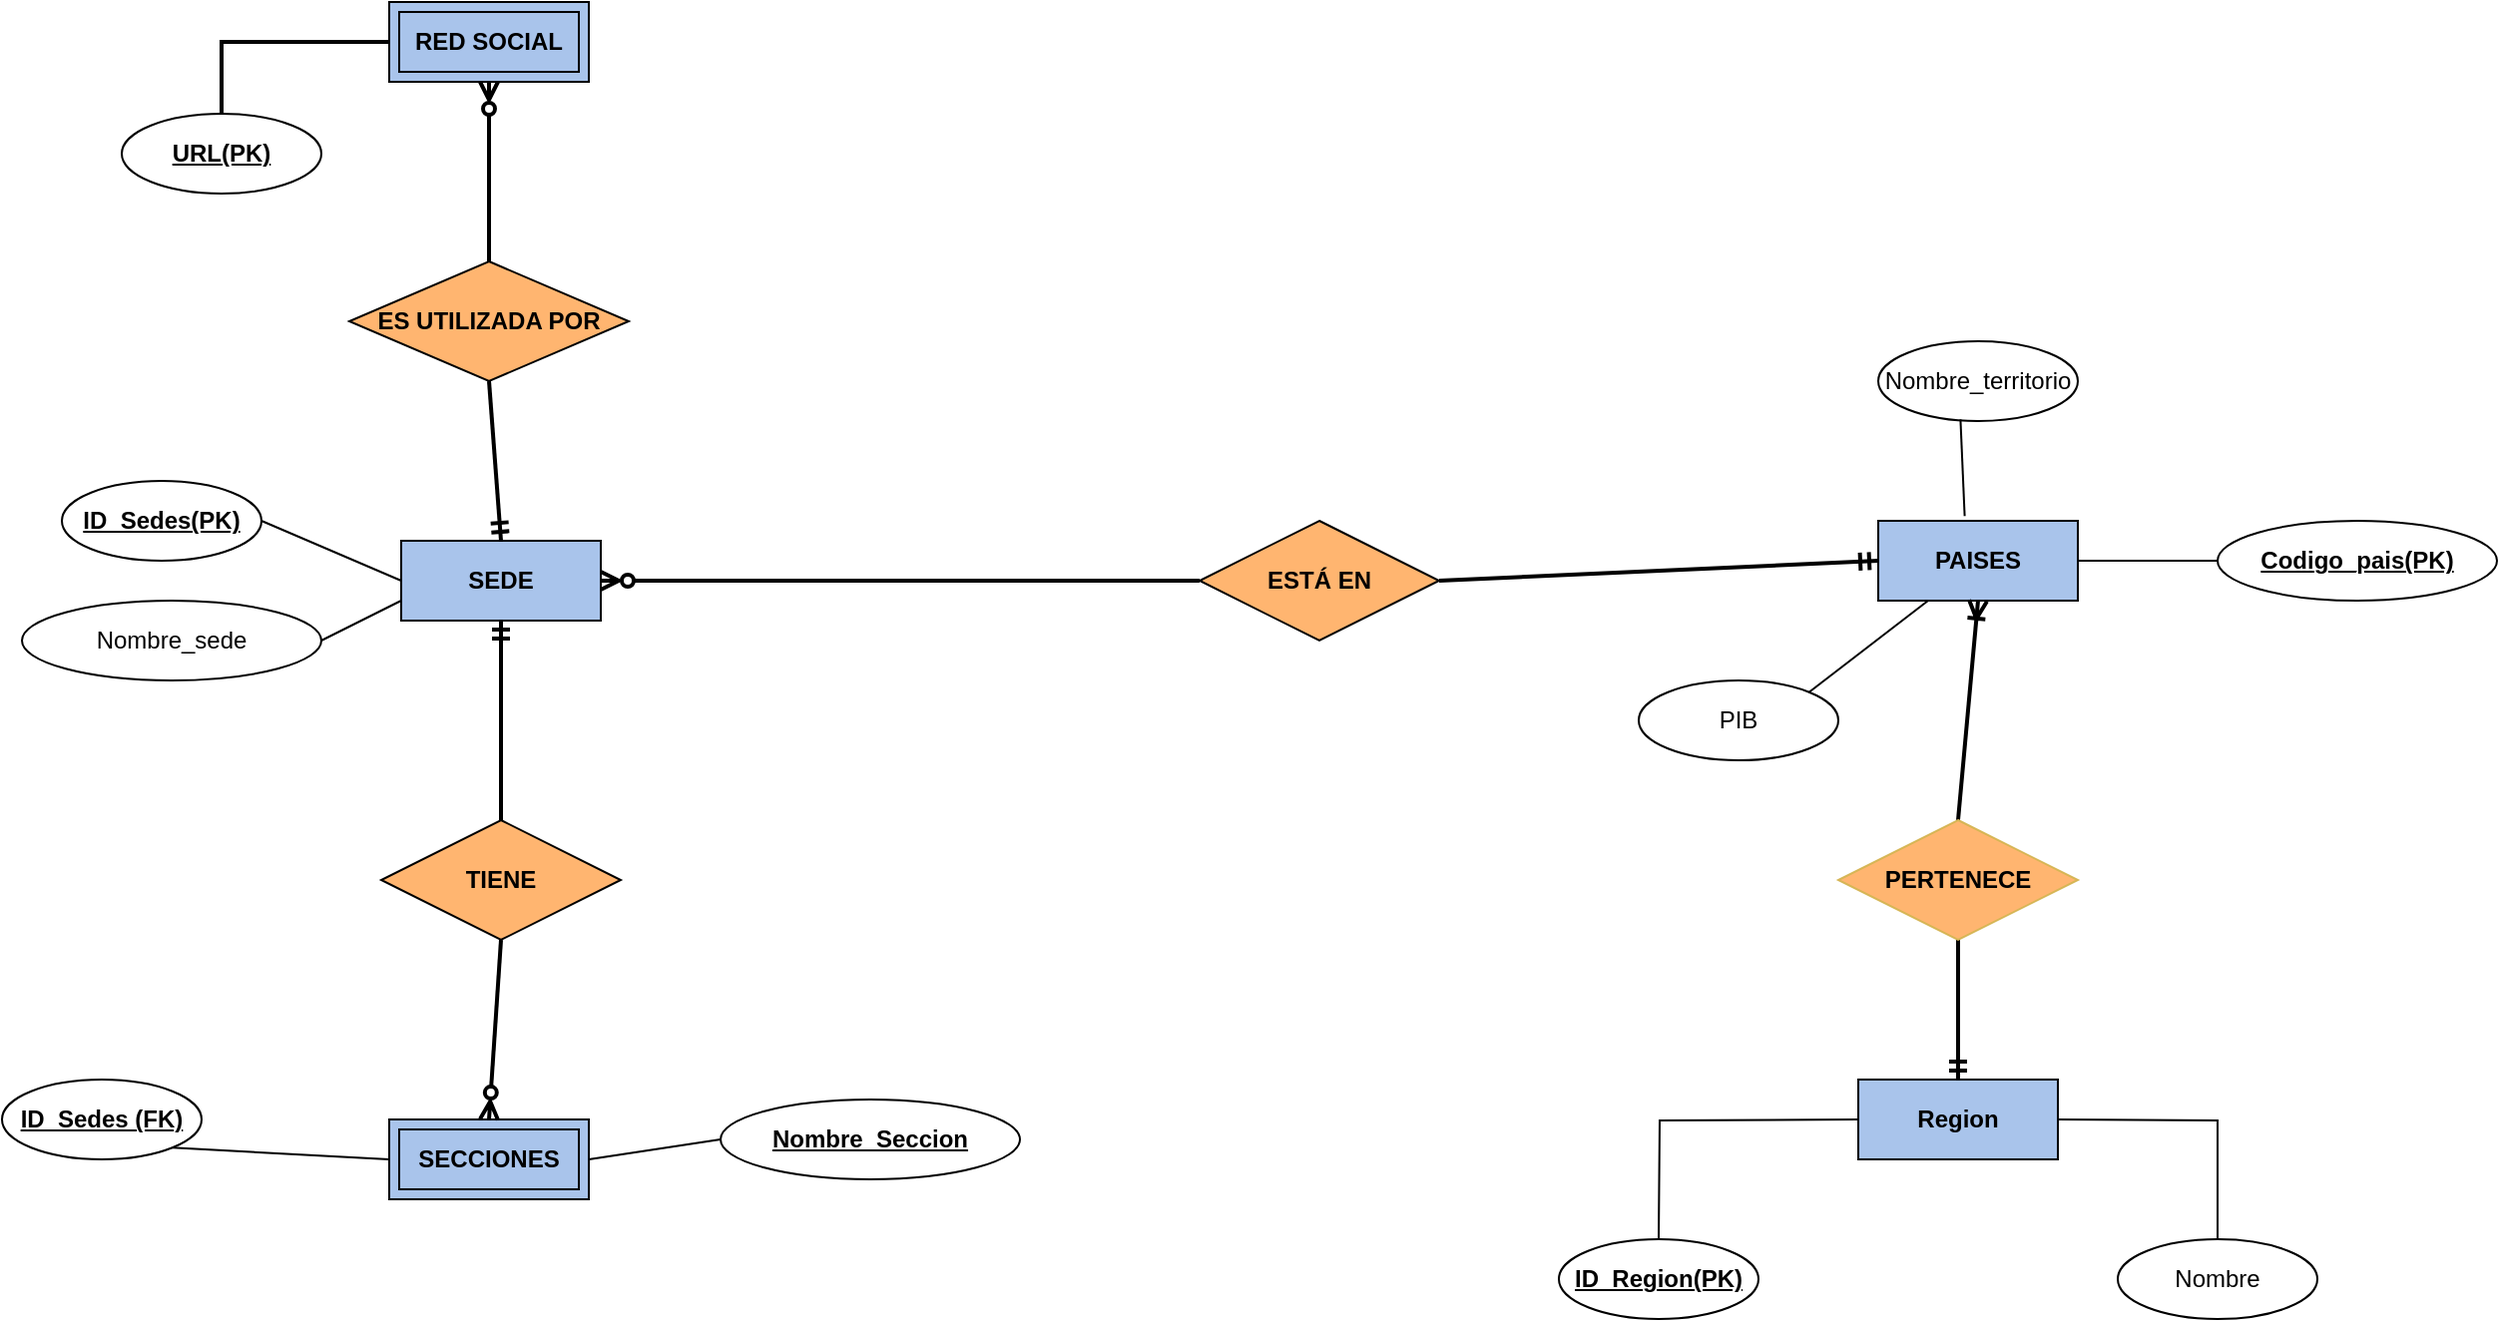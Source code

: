 <mxfile version="23.1.5" type="device">
  <diagram name="Página-1" id="3hHufM-FNqg1YWVWZAnr">
    <mxGraphModel dx="1776" dy="1570" grid="1" gridSize="10" guides="1" tooltips="1" connect="1" arrows="1" fold="1" page="1" pageScale="1" pageWidth="827" pageHeight="1169" math="0" shadow="0">
      <root>
        <mxCell id="0" />
        <mxCell id="1" parent="0" />
        <mxCell id="jVra7vX5_g9JPuBn6rs2-4" style="rounded=0;orthogonalLoop=1;jettySize=auto;html=1;exitX=0.25;exitY=1;exitDx=0;exitDy=0;entryX=1;entryY=0;entryDx=0;entryDy=0;endArrow=none;endFill=0;" parent="1" source="we_YAr6GqCYZWqf67xZB-1" target="we_YAr6GqCYZWqf67xZB-3" edge="1">
          <mxGeometry relative="1" as="geometry" />
        </mxCell>
        <mxCell id="jVra7vX5_g9JPuBn6rs2-32" style="rounded=0;orthogonalLoop=1;jettySize=auto;html=1;exitX=0.5;exitY=1;exitDx=0;exitDy=0;entryX=0.5;entryY=0;entryDx=0;entryDy=0;startArrow=none;startFill=0;strokeWidth=2;endArrow=ERmandOne;endFill=0;" parent="1" source="jVra7vX5_g9JPuBn6rs2-26" edge="1">
          <mxGeometry relative="1" as="geometry">
            <mxPoint x="520" y="-140" as="targetPoint" />
          </mxGeometry>
        </mxCell>
        <mxCell id="jVra7vX5_g9JPuBn6rs2-43" style="edgeStyle=orthogonalEdgeStyle;rounded=0;orthogonalLoop=1;jettySize=auto;html=1;exitX=1;exitY=0.5;exitDx=0;exitDy=0;entryX=0;entryY=0.5;entryDx=0;entryDy=0;endArrow=none;endFill=0;" parent="1" source="we_YAr6GqCYZWqf67xZB-1" target="we_YAr6GqCYZWqf67xZB-9" edge="1">
          <mxGeometry relative="1" as="geometry" />
        </mxCell>
        <mxCell id="we_YAr6GqCYZWqf67xZB-1" value="PAISES" style="whiteSpace=wrap;html=1;align=center;fillColor=#A9C4EB;fontStyle=1" parent="1" vertex="1">
          <mxGeometry x="480" y="-420" width="100" height="40" as="geometry" />
        </mxCell>
        <mxCell id="jVra7vX5_g9JPuBn6rs2-33" style="edgeStyle=orthogonalEdgeStyle;rounded=0;orthogonalLoop=1;jettySize=auto;html=1;exitX=0.5;exitY=1;exitDx=0;exitDy=0;entryX=0.5;entryY=0;entryDx=0;entryDy=0;endArrow=none;endFill=0;startArrow=ERmandOne;startFill=0;strokeWidth=2;" parent="1" source="we_YAr6GqCYZWqf67xZB-2" target="jVra7vX5_g9JPuBn6rs2-29" edge="1">
          <mxGeometry relative="1" as="geometry" />
        </mxCell>
        <mxCell id="jVra7vX5_g9JPuBn6rs2-41" style="rounded=0;orthogonalLoop=1;jettySize=auto;html=1;exitX=1;exitY=0.5;exitDx=0;exitDy=0;entryX=0;entryY=0.5;entryDx=0;entryDy=0;endArrow=none;endFill=0;startArrow=ERzeroToMany;startFill=0;strokeWidth=2;" parent="1" source="we_YAr6GqCYZWqf67xZB-2" target="jVra7vX5_g9JPuBn6rs2-40" edge="1">
          <mxGeometry relative="1" as="geometry" />
        </mxCell>
        <mxCell id="we_YAr6GqCYZWqf67xZB-2" value="SEDE" style="whiteSpace=wrap;html=1;align=center;fillColor=#A9C4EB;fontStyle=1" parent="1" vertex="1">
          <mxGeometry x="-260" y="-410" width="100" height="40" as="geometry" />
        </mxCell>
        <mxCell id="we_YAr6GqCYZWqf67xZB-3" value="PIB" style="ellipse;whiteSpace=wrap;html=1;align=center;" parent="1" vertex="1">
          <mxGeometry x="360" y="-340" width="100" height="40" as="geometry" />
        </mxCell>
        <mxCell id="we_YAr6GqCYZWqf67xZB-4" value="Nombre_territorio" style="ellipse;whiteSpace=wrap;html=1;align=center;" parent="1" vertex="1">
          <mxGeometry x="480" y="-510" width="100" height="40" as="geometry" />
        </mxCell>
        <mxCell id="jVra7vX5_g9JPuBn6rs2-22" style="edgeStyle=orthogonalEdgeStyle;rounded=0;orthogonalLoop=1;jettySize=auto;html=1;exitX=0;exitY=0.5;exitDx=0;exitDy=0;entryX=0.5;entryY=0;entryDx=0;entryDy=0;endArrow=none;endFill=0;" parent="1" edge="1">
          <mxGeometry relative="1" as="geometry">
            <mxPoint x="470" y="-120" as="sourcePoint" />
            <mxPoint x="370" y="-60" as="targetPoint" />
          </mxGeometry>
        </mxCell>
        <mxCell id="jVra7vX5_g9JPuBn6rs2-23" style="edgeStyle=orthogonalEdgeStyle;rounded=0;orthogonalLoop=1;jettySize=auto;html=1;exitX=1;exitY=0.5;exitDx=0;exitDy=0;entryX=0.5;entryY=0;entryDx=0;entryDy=0;endArrow=none;endFill=0;" parent="1" target="we_YAr6GqCYZWqf67xZB-8" edge="1">
          <mxGeometry relative="1" as="geometry">
            <mxPoint x="570" y="-120" as="sourcePoint" />
          </mxGeometry>
        </mxCell>
        <mxCell id="we_YAr6GqCYZWqf67xZB-8" value="Nombre" style="ellipse;whiteSpace=wrap;html=1;align=center;" parent="1" vertex="1">
          <mxGeometry x="600" y="-60" width="100" height="40" as="geometry" />
        </mxCell>
        <mxCell id="we_YAr6GqCYZWqf67xZB-9" value="Codigo_pais(PK)" style="ellipse;whiteSpace=wrap;html=1;align=center;fontStyle=5" parent="1" vertex="1">
          <mxGeometry x="650" y="-420" width="140" height="40" as="geometry" />
        </mxCell>
        <mxCell id="jVra7vX5_g9JPuBn6rs2-39" style="rounded=0;orthogonalLoop=1;jettySize=auto;html=1;exitX=1;exitY=0.5;exitDx=0;exitDy=0;entryX=0;entryY=0.5;entryDx=0;entryDy=0;endArrow=none;endFill=0;" parent="1" source="we_YAr6GqCYZWqf67xZB-13" target="we_YAr6GqCYZWqf67xZB-2" edge="1">
          <mxGeometry relative="1" as="geometry" />
        </mxCell>
        <mxCell id="we_YAr6GqCYZWqf67xZB-13" value="ID_Sedes(PK)" style="ellipse;whiteSpace=wrap;html=1;align=center;fontStyle=5" parent="1" vertex="1">
          <mxGeometry x="-430" y="-440" width="100" height="40" as="geometry" />
        </mxCell>
        <mxCell id="jVra7vX5_g9JPuBn6rs2-38" style="rounded=0;orthogonalLoop=1;jettySize=auto;html=1;exitX=1;exitY=0.5;exitDx=0;exitDy=0;entryX=0;entryY=0.75;entryDx=0;entryDy=0;endArrow=none;endFill=0;" parent="1" source="we_YAr6GqCYZWqf67xZB-18" target="we_YAr6GqCYZWqf67xZB-2" edge="1">
          <mxGeometry relative="1" as="geometry" />
        </mxCell>
        <mxCell id="we_YAr6GqCYZWqf67xZB-18" value="Nombre_sede" style="ellipse;whiteSpace=wrap;html=1;align=center;" parent="1" vertex="1">
          <mxGeometry x="-450" y="-380" width="150" height="40" as="geometry" />
        </mxCell>
        <mxCell id="jVra7vX5_g9JPuBn6rs2-9" style="rounded=0;orthogonalLoop=1;jettySize=auto;html=1;exitX=1;exitY=1;exitDx=0;exitDy=0;strokeColor=default;endArrow=none;endFill=0;entryX=0;entryY=0.5;entryDx=0;entryDy=0;" parent="1" source="jVra7vX5_g9JPuBn6rs2-7" target="jVra7vX5_g9JPuBn6rs2-28" edge="1">
          <mxGeometry relative="1" as="geometry">
            <mxPoint x="-280" y="-120" as="targetPoint" />
          </mxGeometry>
        </mxCell>
        <mxCell id="jVra7vX5_g9JPuBn6rs2-7" value="ID_Sedes (FK)" style="ellipse;whiteSpace=wrap;html=1;align=center;fontStyle=5" parent="1" vertex="1">
          <mxGeometry x="-460" y="-140" width="100" height="40" as="geometry" />
        </mxCell>
        <mxCell id="jVra7vX5_g9JPuBn6rs2-8" value="&lt;u&gt;Nombre_Seccion&lt;/u&gt;" style="ellipse;whiteSpace=wrap;html=1;align=center;fontStyle=1" parent="1" vertex="1">
          <mxGeometry x="-100" y="-130" width="150" height="40" as="geometry" />
        </mxCell>
        <mxCell id="jVra7vX5_g9JPuBn6rs2-10" style="rounded=0;orthogonalLoop=1;jettySize=auto;html=1;entryX=1;entryY=0.5;entryDx=0;entryDy=0;endArrow=none;endFill=0;exitX=0;exitY=0.5;exitDx=0;exitDy=0;" parent="1" source="jVra7vX5_g9JPuBn6rs2-8" target="jVra7vX5_g9JPuBn6rs2-28" edge="1">
          <mxGeometry relative="1" as="geometry">
            <mxPoint x="-30" y="-110" as="sourcePoint" />
            <mxPoint x="-231.2" y="-57.48" as="targetPoint" />
          </mxGeometry>
        </mxCell>
        <mxCell id="jVra7vX5_g9JPuBn6rs2-20" style="rounded=0;orthogonalLoop=1;jettySize=auto;html=1;exitX=0.433;exitY=-0.059;exitDx=0;exitDy=0;endArrow=none;endFill=0;entryX=0.412;entryY=0.98;entryDx=0;entryDy=0;entryPerimeter=0;exitPerimeter=0;" parent="1" source="we_YAr6GqCYZWqf67xZB-1" target="we_YAr6GqCYZWqf67xZB-4" edge="1">
          <mxGeometry relative="1" as="geometry">
            <mxPoint x="480" y="-460" as="targetPoint" />
          </mxGeometry>
        </mxCell>
        <mxCell id="jVra7vX5_g9JPuBn6rs2-21" value="ID_Region(PK)" style="ellipse;whiteSpace=wrap;html=1;align=center;fontStyle=5" parent="1" vertex="1">
          <mxGeometry x="320" y="-60" width="100" height="40" as="geometry" />
        </mxCell>
        <mxCell id="jVra7vX5_g9JPuBn6rs2-28" value="SECCIONES" style="shape=ext;margin=3;double=1;whiteSpace=wrap;html=1;align=center;fillColor=#A9C4EB;fontStyle=1" parent="1" vertex="1">
          <mxGeometry x="-266" y="-120" width="100" height="40" as="geometry" />
        </mxCell>
        <mxCell id="jVra7vX5_g9JPuBn6rs2-34" style="rounded=0;orthogonalLoop=1;jettySize=auto;html=1;exitX=0.5;exitY=1;exitDx=0;exitDy=0;entryX=0.5;entryY=0;entryDx=0;entryDy=0;endArrow=ERzeroToMany;endFill=0;strokeWidth=2;" parent="1" source="jVra7vX5_g9JPuBn6rs2-29" target="jVra7vX5_g9JPuBn6rs2-28" edge="1">
          <mxGeometry relative="1" as="geometry">
            <mxPoint x="-220" y="-130" as="targetPoint" />
          </mxGeometry>
        </mxCell>
        <mxCell id="jVra7vX5_g9JPuBn6rs2-29" value="TIENE" style="shape=rhombus;perimeter=rhombusPerimeter;whiteSpace=wrap;html=1;align=center;fillColor=#FFB570;fontStyle=1" parent="1" vertex="1">
          <mxGeometry x="-270" y="-270" width="120" height="60" as="geometry" />
        </mxCell>
        <mxCell id="jVra7vX5_g9JPuBn6rs2-42" style="rounded=0;orthogonalLoop=1;jettySize=auto;html=1;exitX=1;exitY=0.5;exitDx=0;exitDy=0;entryX=0;entryY=0.5;entryDx=0;entryDy=0;endArrow=ERmandOne;endFill=0;strokeWidth=2;" parent="1" source="jVra7vX5_g9JPuBn6rs2-40" target="we_YAr6GqCYZWqf67xZB-1" edge="1">
          <mxGeometry relative="1" as="geometry" />
        </mxCell>
        <mxCell id="jVra7vX5_g9JPuBn6rs2-40" value="ESTÁ EN" style="shape=rhombus;perimeter=rhombusPerimeter;whiteSpace=wrap;html=1;align=center;fillColor=#FFB570;fontStyle=1" parent="1" vertex="1">
          <mxGeometry x="140" y="-420" width="120" height="60" as="geometry" />
        </mxCell>
        <mxCell id="jVra7vX5_g9JPuBn6rs2-44" value="" style="rounded=0;orthogonalLoop=1;jettySize=auto;html=1;exitX=0.5;exitY=1;exitDx=0;exitDy=0;entryX=0.5;entryY=0;entryDx=0;entryDy=0;startArrow=ERoneToMany;startFill=0;strokeWidth=2;endArrow=none;endFill=0;" parent="1" source="we_YAr6GqCYZWqf67xZB-1" target="jVra7vX5_g9JPuBn6rs2-26" edge="1">
          <mxGeometry relative="1" as="geometry">
            <mxPoint x="530" y="-380" as="sourcePoint" />
            <mxPoint x="520" y="-140" as="targetPoint" />
          </mxGeometry>
        </mxCell>
        <mxCell id="jVra7vX5_g9JPuBn6rs2-26" value="PERTENECE" style="shape=rhombus;perimeter=rhombusPerimeter;whiteSpace=wrap;html=1;align=center;fillColor=#FFB570;strokeColor=#d6b656;fontStyle=1" parent="1" vertex="1">
          <mxGeometry x="460" y="-270" width="120" height="60" as="geometry" />
        </mxCell>
        <mxCell id="jVra7vX5_g9JPuBn6rs2-50" style="rounded=0;orthogonalLoop=1;jettySize=auto;html=1;entryX=0.5;entryY=0;entryDx=0;entryDy=0;endArrow=none;endFill=0;startArrow=ERzeroToMany;startFill=0;strokeWidth=2;exitX=0.5;exitY=1;exitDx=0;exitDy=0;" parent="1" source="4xdMWundjYPgKHB7vCGN-2" target="jVra7vX5_g9JPuBn6rs2-48" edge="1">
          <mxGeometry relative="1" as="geometry">
            <mxPoint x="-216" y="-600" as="sourcePoint" />
          </mxGeometry>
        </mxCell>
        <mxCell id="4xdMWundjYPgKHB7vCGN-4" style="edgeStyle=orthogonalEdgeStyle;rounded=0;orthogonalLoop=1;jettySize=auto;html=1;exitX=0.5;exitY=0;exitDx=0;exitDy=0;entryX=0;entryY=0.5;entryDx=0;entryDy=0;strokeWidth=2;endArrow=none;endFill=0;" parent="1" source="jVra7vX5_g9JPuBn6rs2-46" target="4xdMWundjYPgKHB7vCGN-2" edge="1">
          <mxGeometry relative="1" as="geometry">
            <mxPoint x="-270" y="-670" as="targetPoint" />
          </mxGeometry>
        </mxCell>
        <mxCell id="jVra7vX5_g9JPuBn6rs2-46" value="URL(PK)" style="ellipse;whiteSpace=wrap;html=1;align=center;fontStyle=5" parent="1" vertex="1">
          <mxGeometry x="-400" y="-624" width="100" height="40" as="geometry" />
        </mxCell>
        <mxCell id="jVra7vX5_g9JPuBn6rs2-51" style="rounded=0;orthogonalLoop=1;jettySize=auto;html=1;exitX=0.5;exitY=1;exitDx=0;exitDy=0;entryX=0.5;entryY=0;entryDx=0;entryDy=0;endArrow=ERmandOne;endFill=0;strokeWidth=2;" parent="1" source="jVra7vX5_g9JPuBn6rs2-48" target="we_YAr6GqCYZWqf67xZB-2" edge="1">
          <mxGeometry relative="1" as="geometry" />
        </mxCell>
        <mxCell id="jVra7vX5_g9JPuBn6rs2-48" value="ES UTILIZADA POR" style="shape=rhombus;perimeter=rhombusPerimeter;whiteSpace=wrap;html=1;align=center;fillColor=#FFB570;fontStyle=1" parent="1" vertex="1">
          <mxGeometry x="-286" y="-550" width="140" height="60" as="geometry" />
        </mxCell>
        <mxCell id="4xdMWundjYPgKHB7vCGN-2" value="RED SOCIAL" style="shape=ext;margin=3;double=1;whiteSpace=wrap;html=1;align=center;fillColor=#A9C4EB;fontStyle=1" parent="1" vertex="1">
          <mxGeometry x="-266" y="-680" width="100" height="40" as="geometry" />
        </mxCell>
        <mxCell id="b7vmmGnuXxZgTWAznQhB-1" value="Region" style="whiteSpace=wrap;html=1;align=center;fillColor=#A9C4EB;fontStyle=1" vertex="1" parent="1">
          <mxGeometry x="470" y="-140" width="100" height="40" as="geometry" />
        </mxCell>
      </root>
    </mxGraphModel>
  </diagram>
</mxfile>
